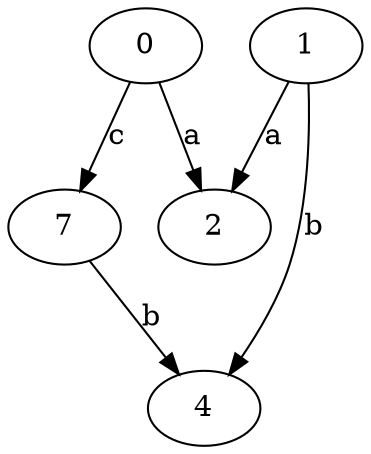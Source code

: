 strict digraph  {
0;
2;
1;
4;
7;
0 -> 2  [label=a];
0 -> 7  [label=c];
1 -> 2  [label=a];
1 -> 4  [label=b];
7 -> 4  [label=b];
}
